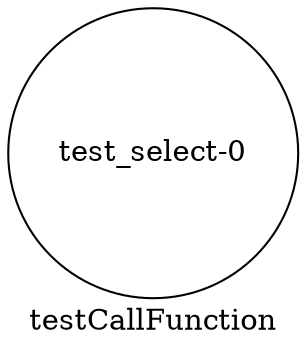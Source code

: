 graph testCallFunction{
label =testCallFunction
test_select[label="test_select-0", shape=circle, style=filled, fillcolor=White]
}
